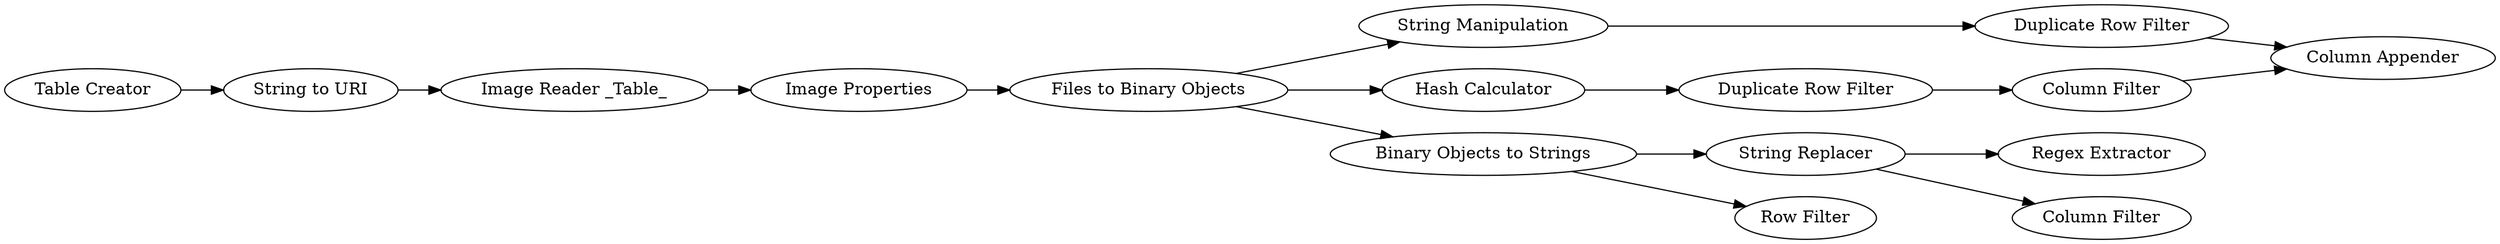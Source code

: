 digraph {
	1 [label="Table Creator"]
	3 [label="String to URI"]
	9 [label="Image Reader _Table_"]
	1111 [label="Files to Binary Objects"]
	1115 [label="String Manipulation"]
	1116 [label="Duplicate Row Filter"]
	1118 [label="Hash Calculator"]
	1120 [label="Duplicate Row Filter"]
	1121 [label="Column Appender"]
	1122 [label="Column Filter"]
	1123 [label="Image Properties"]
	1124 [label="Binary Objects to Strings"]
	1125 [label="String Replacer"]
	1126 [label="Regex Extractor"]
	1127 [label="Column Filter"]
	1128 [label="Row Filter"]
	1 -> 3
	3 -> 9
	9 -> 1123
	1111 -> 1118
	1111 -> 1115
	1111 -> 1124
	1115 -> 1116
	1116 -> 1121
	1118 -> 1120
	1120 -> 1122
	1122 -> 1121
	1123 -> 1111
	1124 -> 1125
	1124 -> 1128
	1125 -> 1127
	1125 -> 1126
	rankdir=LR
}
